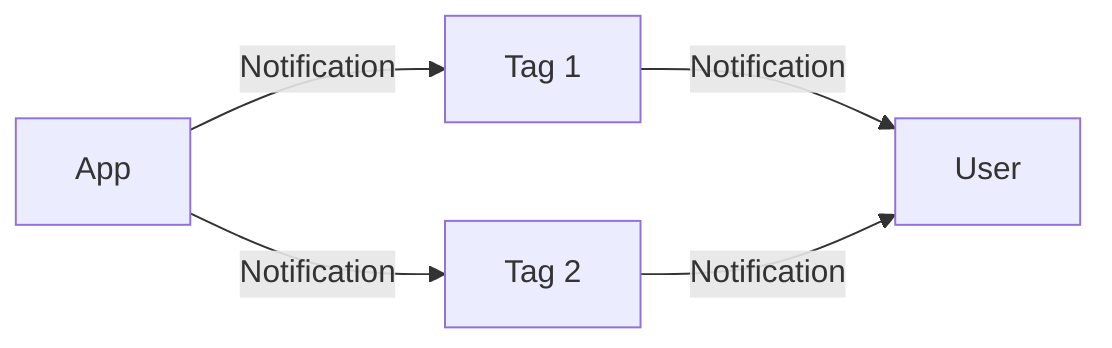 flowchart LR
A[App] -->|Notification| B[Tag 1]
A -->|Notification| C[Tag 2]
B -->|Notification| D[User]
C -->|Notification| D